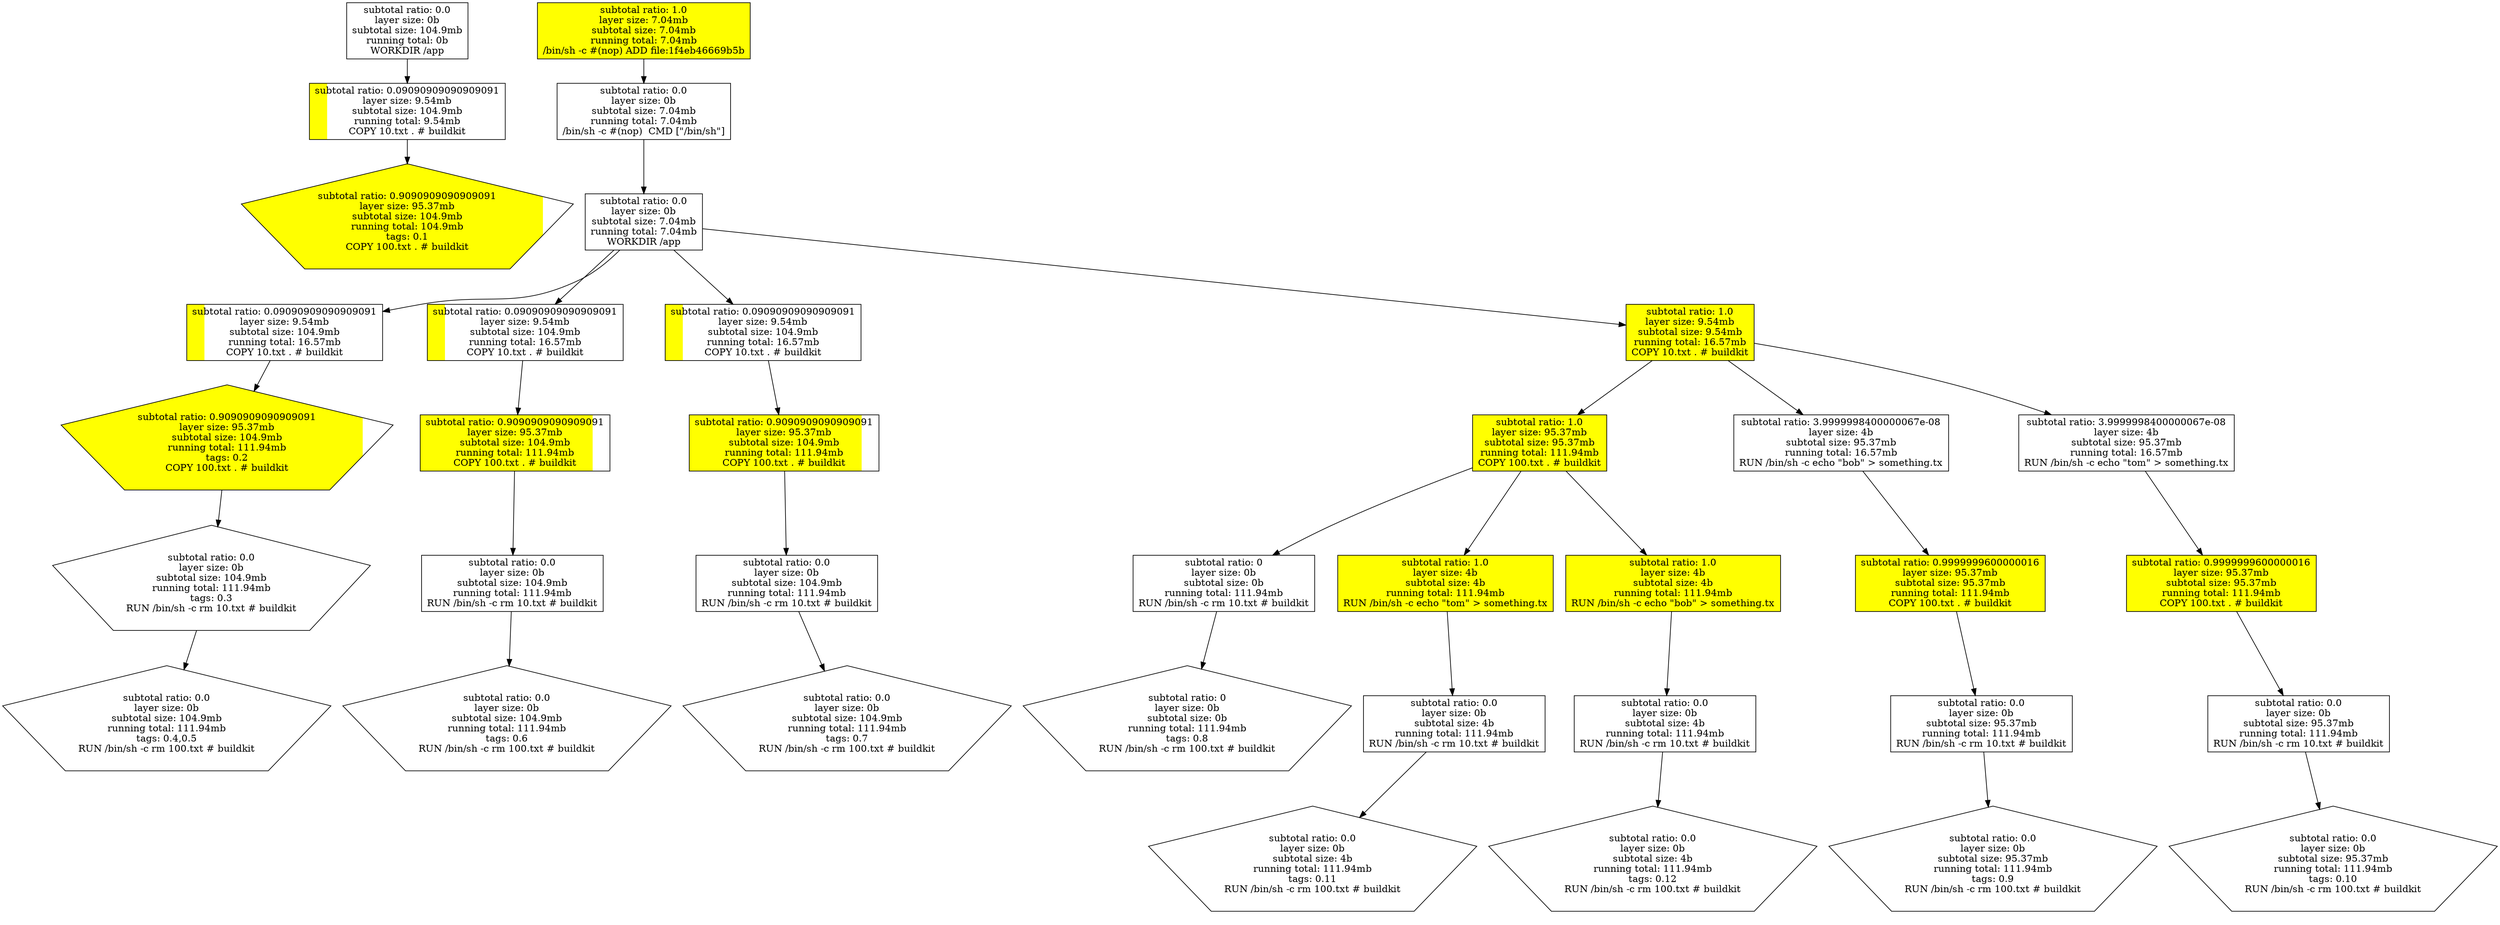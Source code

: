 // bobs
digraph {
	"cust-ee47e590596e3db331a52fa2caef2e01" [label="subtotal ratio: 0.0
layer size: 0b
subtotal size: 104.9mb
running total: 0b
WORKDIR /app" fillcolor="yellow;0.0001:transparent" shape=box style=filled tooltip="WORKDIR /app"]
	"cust-bc3a5f2cd9063b0295d3d4d30bd3395e" [label="subtotal ratio: 0.09090909090909091
layer size: 9.54mb
subtotal size: 104.9mb
running total: 9.54mb
COPY 10.txt . # buildkit" fillcolor="yellow;0.0909:transparent" shape=box style=filled tooltip="COPY 10.txt . # buildkit"]
	"cust-a26d8d03d56b3abb2cc1b7631a37a2a9" [label="subtotal ratio: 0.9090909090909091
layer size: 95.37mb
subtotal size: 104.9mb
running total: 104.9mb
tags: 0.1
COPY 100.txt . # buildkit" fillcolor="yellow;0.9091:transparent" shape=pentagon style=filled tooltip="COPY 100.txt . # buildkit"]
	"cust-bc3a5f2cd9063b0295d3d4d30bd3395e" -> "cust-a26d8d03d56b3abb2cc1b7631a37a2a9"
	"cust-ee47e590596e3db331a52fa2caef2e01" -> "cust-bc3a5f2cd9063b0295d3d4d30bd3395e"
	"cust-b618648a28efa3283db082dddb20effd" [label="subtotal ratio: 1.0
layer size: 7.04mb
subtotal size: 7.04mb
running total: 7.04mb
/bin/sh -c #(nop) ADD file:1f4eb46669b5b" fillcolor="yellow;0.9999:transparent" shape=box style=filled tooltip="/bin/sh -c #(nop) ADD file:1f4eb46669b5b6275af19eb7471a6899a61c276aa7d925b8ae99310b14b75b92 in / "]
	"cust-8a5c46cda4890b55548b684c2d8807f7" [label="subtotal ratio: 0.0
layer size: 0b
subtotal size: 7.04mb
running total: 7.04mb
/bin/sh -c #(nop)  CMD [\"/bin/sh\"]" fillcolor="yellow;0.0001:transparent" shape=box style=filled tooltip="/bin/sh -c #(nop)  CMD [\"/bin/sh\"]"]
	"cust-df95fe6bd8de8f406ef9c0875d8c8956" [label="subtotal ratio: 0.0
layer size: 0b
subtotal size: 7.04mb
running total: 7.04mb
WORKDIR /app" fillcolor="yellow;0.0001:transparent" shape=box style=filled tooltip="WORKDIR /app"]
	"cust-3850d1f4515020590a8985cc5227718c" [label="subtotal ratio: 0.09090909090909091
layer size: 9.54mb
subtotal size: 104.9mb
running total: 16.57mb
COPY 10.txt . # buildkit" fillcolor="yellow;0.0909:transparent" shape=box style=filled tooltip="COPY 10.txt . # buildkit"]
	"cust-0df673f7a77784774ff6fc96b61d44db" [label="subtotal ratio: 0.9090909090909091
layer size: 95.37mb
subtotal size: 104.9mb
running total: 111.94mb
tags: 0.2
COPY 100.txt . # buildkit" fillcolor="yellow;0.9091:transparent" shape=pentagon style=filled tooltip="COPY 100.txt . # buildkit"]
	"cust-7279b8df19fd069935cee28360d55d83" [label="subtotal ratio: 0.0
layer size: 0b
subtotal size: 104.9mb
running total: 111.94mb
tags: 0.3
RUN /bin/sh -c rm 10.txt # buildkit" fillcolor="yellow;0.0001:transparent" shape=pentagon style=filled tooltip="RUN /bin/sh -c rm 10.txt # buildkit"]
	"cust-11a1539bb7c38dc2ccd380f90d01e6de" [label="subtotal ratio: 0.0
layer size: 0b
subtotal size: 104.9mb
running total: 111.94mb
tags: 0.4,0.5
RUN /bin/sh -c rm 100.txt # buildkit" fillcolor="yellow;0.0001:transparent" shape=pentagon style=filled tooltip="RUN /bin/sh -c rm 100.txt # buildkit"]
	"cust-7279b8df19fd069935cee28360d55d83" -> "cust-11a1539bb7c38dc2ccd380f90d01e6de"
	"cust-0df673f7a77784774ff6fc96b61d44db" -> "cust-7279b8df19fd069935cee28360d55d83"
	"cust-3850d1f4515020590a8985cc5227718c" -> "cust-0df673f7a77784774ff6fc96b61d44db"
	"cust-ee47ce31f690e2b0b12c6c5f8f34034d" [label="subtotal ratio: 0.09090909090909091
layer size: 9.54mb
subtotal size: 104.9mb
running total: 16.57mb
COPY 10.txt . # buildkit" fillcolor="yellow;0.0909:transparent" shape=box style=filled tooltip="COPY 10.txt . # buildkit"]
	"cust-595732c5886b0e735be4d16d802f425b" [label="subtotal ratio: 0.9090909090909091
layer size: 95.37mb
subtotal size: 104.9mb
running total: 111.94mb
COPY 100.txt . # buildkit" fillcolor="yellow;0.9091:transparent" shape=box style=filled tooltip="COPY 100.txt . # buildkit"]
	"cust-b19f0504030ce731387ab8f35edf7d7c" [label="subtotal ratio: 0.0
layer size: 0b
subtotal size: 104.9mb
running total: 111.94mb
RUN /bin/sh -c rm 10.txt # buildkit" fillcolor="yellow;0.0001:transparent" shape=box style=filled tooltip="RUN /bin/sh -c rm 10.txt # buildkit"]
	"cust-378c1080a7e7cd7aa16c43db9b0750db" [label="subtotal ratio: 0.0
layer size: 0b
subtotal size: 104.9mb
running total: 111.94mb
tags: 0.6
RUN /bin/sh -c rm 100.txt # buildkit" fillcolor="yellow;0.0001:transparent" shape=pentagon style=filled tooltip="RUN /bin/sh -c rm 100.txt # buildkit"]
	"cust-b19f0504030ce731387ab8f35edf7d7c" -> "cust-378c1080a7e7cd7aa16c43db9b0750db"
	"cust-595732c5886b0e735be4d16d802f425b" -> "cust-b19f0504030ce731387ab8f35edf7d7c"
	"cust-ee47ce31f690e2b0b12c6c5f8f34034d" -> "cust-595732c5886b0e735be4d16d802f425b"
	"cust-1b2ed788aa2f664b91fab7c9f198e90b" [label="subtotal ratio: 0.09090909090909091
layer size: 9.54mb
subtotal size: 104.9mb
running total: 16.57mb
COPY 10.txt . # buildkit" fillcolor="yellow;0.0909:transparent" shape=box style=filled tooltip="COPY 10.txt . # buildkit"]
	"cust-d40671293bcfbef786139da19a979e43" [label="subtotal ratio: 0.9090909090909091
layer size: 95.37mb
subtotal size: 104.9mb
running total: 111.94mb
COPY 100.txt . # buildkit" fillcolor="yellow;0.9091:transparent" shape=box style=filled tooltip="COPY 100.txt . # buildkit"]
	"cust-b19f90a737ee13909058669b04a5f5ff" [label="subtotal ratio: 0.0
layer size: 0b
subtotal size: 104.9mb
running total: 111.94mb
RUN /bin/sh -c rm 10.txt # buildkit" fillcolor="yellow;0.0001:transparent" shape=box style=filled tooltip="RUN /bin/sh -c rm 10.txt # buildkit"]
	"cust-3d547c7ce4e64dcb09edc5397d1af210" [label="subtotal ratio: 0.0
layer size: 0b
subtotal size: 104.9mb
running total: 111.94mb
tags: 0.7
RUN /bin/sh -c rm 100.txt # buildkit" fillcolor="yellow;0.0001:transparent" shape=pentagon style=filled tooltip="RUN /bin/sh -c rm 100.txt # buildkit"]
	"cust-b19f90a737ee13909058669b04a5f5ff" -> "cust-3d547c7ce4e64dcb09edc5397d1af210"
	"cust-d40671293bcfbef786139da19a979e43" -> "cust-b19f90a737ee13909058669b04a5f5ff"
	"cust-1b2ed788aa2f664b91fab7c9f198e90b" -> "cust-d40671293bcfbef786139da19a979e43"
	"cust-3fa333c443a0a81304d4be13465001fb" [label="subtotal ratio: 1.0
layer size: 9.54mb
subtotal size: 9.54mb
running total: 16.57mb
COPY 10.txt . # buildkit" fillcolor="yellow;0.9999:transparent" shape=box style=filled tooltip="COPY 10.txt . # buildkit"]
	"cust-bda95dd74fdcbab1e919e43a671b8469" [label="subtotal ratio: 1.0
layer size: 95.37mb
subtotal size: 95.37mb
running total: 111.94mb
COPY 100.txt . # buildkit" fillcolor="yellow;0.9999:transparent" shape=box style=filled tooltip="COPY 100.txt . # buildkit"]
	"cust-9363365b169bf7334724e16b537ae8ff" [label="subtotal ratio: 0
layer size: 0b
subtotal size: 0b
running total: 111.94mb
RUN /bin/sh -c rm 10.txt # buildkit" fillcolor="yellow;0.00001:transparent" shape=box style=filled tooltip="RUN /bin/sh -c rm 10.txt # buildkit"]
	"cust-315529fb2474d9ceb1de1e00b5ed6c16" [label="subtotal ratio: 0
layer size: 0b
subtotal size: 0b
running total: 111.94mb
tags: 0.8
RUN /bin/sh -c rm 100.txt # buildkit" fillcolor="yellow;0.00001:transparent" shape=pentagon style=filled tooltip="RUN /bin/sh -c rm 100.txt # buildkit"]
	"cust-9363365b169bf7334724e16b537ae8ff" -> "cust-315529fb2474d9ceb1de1e00b5ed6c16"
	"cust-7cb25fee5a13f3a132f251b52bfac3eb" [label="subtotal ratio: 1.0
layer size: 4b
subtotal size: 4b
running total: 111.94mb
RUN /bin/sh -c echo \"tom\" > something.tx" fillcolor="yellow;0.9999:transparent" shape=box style=filled tooltip="RUN /bin/sh -c echo \"tom\" > something.txt # buildkit"]
	"cust-52f0d3f42247b29bfa17ed5face23e8e" [label="subtotal ratio: 0.0
layer size: 0b
subtotal size: 4b
running total: 111.94mb
RUN /bin/sh -c rm 10.txt # buildkit" fillcolor="yellow;0.0001:transparent" shape=box style=filled tooltip="RUN /bin/sh -c rm 10.txt # buildkit"]
	"cust-55d0390cc76e3459308b9dbc1ca4145e" [label="subtotal ratio: 0.0
layer size: 0b
subtotal size: 4b
running total: 111.94mb
tags: 0.11
RUN /bin/sh -c rm 100.txt # buildkit" fillcolor="yellow;0.0001:transparent" shape=pentagon style=filled tooltip="RUN /bin/sh -c rm 100.txt # buildkit"]
	"cust-52f0d3f42247b29bfa17ed5face23e8e" -> "cust-55d0390cc76e3459308b9dbc1ca4145e"
	"cust-7cb25fee5a13f3a132f251b52bfac3eb" -> "cust-52f0d3f42247b29bfa17ed5face23e8e"
	"cust-df66ca68a53e7da49fcc2c235cbe6cf2" [label="subtotal ratio: 1.0
layer size: 4b
subtotal size: 4b
running total: 111.94mb
RUN /bin/sh -c echo \"bob\" > something.tx" fillcolor="yellow;0.9999:transparent" shape=box style=filled tooltip="RUN /bin/sh -c echo \"bob\" > something.txt # buildkit"]
	"cust-33cab5d274d04924bfd48113d28627b4" [label="subtotal ratio: 0.0
layer size: 0b
subtotal size: 4b
running total: 111.94mb
RUN /bin/sh -c rm 10.txt # buildkit" fillcolor="yellow;0.0001:transparent" shape=box style=filled tooltip="RUN /bin/sh -c rm 10.txt # buildkit"]
	"cust-eb3ab746ce39c425f6743eb7842b737b" [label="subtotal ratio: 0.0
layer size: 0b
subtotal size: 4b
running total: 111.94mb
tags: 0.12
RUN /bin/sh -c rm 100.txt # buildkit" fillcolor="yellow;0.0001:transparent" shape=pentagon style=filled tooltip="RUN /bin/sh -c rm 100.txt # buildkit"]
	"cust-33cab5d274d04924bfd48113d28627b4" -> "cust-eb3ab746ce39c425f6743eb7842b737b"
	"cust-df66ca68a53e7da49fcc2c235cbe6cf2" -> "cust-33cab5d274d04924bfd48113d28627b4"
	"cust-bda95dd74fdcbab1e919e43a671b8469" -> "cust-9363365b169bf7334724e16b537ae8ff"
	"cust-bda95dd74fdcbab1e919e43a671b8469" -> "cust-7cb25fee5a13f3a132f251b52bfac3eb"
	"cust-bda95dd74fdcbab1e919e43a671b8469" -> "cust-df66ca68a53e7da49fcc2c235cbe6cf2"
	"cust-84ea415905024a6f7b076a2e56b2832b" [label="subtotal ratio: 3.9999998400000067e-08
layer size: 4b
subtotal size: 95.37mb
running total: 16.57mb
RUN /bin/sh -c echo \"bob\" > something.tx" fillcolor="yellow;0.0001:transparent" shape=box style=filled tooltip="RUN /bin/sh -c echo \"bob\" > something.txt # buildkit"]
	"cust-8ecaee10dd1419050f70e76963f61b09" [label="subtotal ratio: 0.9999999600000016
layer size: 95.37mb
subtotal size: 95.37mb
running total: 111.94mb
COPY 100.txt . # buildkit" fillcolor="yellow;0.9999:transparent" shape=box style=filled tooltip="COPY 100.txt . # buildkit"]
	"cust-aa2d443e8c4f220e8875e8881386ecde" [label="subtotal ratio: 0.0
layer size: 0b
subtotal size: 95.37mb
running total: 111.94mb
RUN /bin/sh -c rm 10.txt # buildkit" fillcolor="yellow;0.0001:transparent" shape=box style=filled tooltip="RUN /bin/sh -c rm 10.txt # buildkit"]
	"cust-45514043c1b349f62e88ea160678ae2e" [label="subtotal ratio: 0.0
layer size: 0b
subtotal size: 95.37mb
running total: 111.94mb
tags: 0.9
RUN /bin/sh -c rm 100.txt # buildkit" fillcolor="yellow;0.0001:transparent" shape=pentagon style=filled tooltip="RUN /bin/sh -c rm 100.txt # buildkit"]
	"cust-aa2d443e8c4f220e8875e8881386ecde" -> "cust-45514043c1b349f62e88ea160678ae2e"
	"cust-8ecaee10dd1419050f70e76963f61b09" -> "cust-aa2d443e8c4f220e8875e8881386ecde"
	"cust-84ea415905024a6f7b076a2e56b2832b" -> "cust-8ecaee10dd1419050f70e76963f61b09"
	"cust-2f866023b95f12c0b3e02d54cb0a5f1f" [label="subtotal ratio: 3.9999998400000067e-08
layer size: 4b
subtotal size: 95.37mb
running total: 16.57mb
RUN /bin/sh -c echo \"tom\" > something.tx" fillcolor="yellow;0.0001:transparent" shape=box style=filled tooltip="RUN /bin/sh -c echo \"tom\" > something.txt # buildkit"]
	"cust-a7a6d07ac24b4c0dbdd3fea00a773fad" [label="subtotal ratio: 0.9999999600000016
layer size: 95.37mb
subtotal size: 95.37mb
running total: 111.94mb
COPY 100.txt . # buildkit" fillcolor="yellow;0.9999:transparent" shape=box style=filled tooltip="COPY 100.txt . # buildkit"]
	"cust-d19b112e43f9958b69343ab1b8047989" [label="subtotal ratio: 0.0
layer size: 0b
subtotal size: 95.37mb
running total: 111.94mb
RUN /bin/sh -c rm 10.txt # buildkit" fillcolor="yellow;0.0001:transparent" shape=box style=filled tooltip="RUN /bin/sh -c rm 10.txt # buildkit"]
	"cust-8573576ef0c63f9aa5fa655a93edf788" [label="subtotal ratio: 0.0
layer size: 0b
subtotal size: 95.37mb
running total: 111.94mb
tags: 0.10
RUN /bin/sh -c rm 100.txt # buildkit" fillcolor="yellow;0.0001:transparent" shape=pentagon style=filled tooltip="RUN /bin/sh -c rm 100.txt # buildkit"]
	"cust-d19b112e43f9958b69343ab1b8047989" -> "cust-8573576ef0c63f9aa5fa655a93edf788"
	"cust-a7a6d07ac24b4c0dbdd3fea00a773fad" -> "cust-d19b112e43f9958b69343ab1b8047989"
	"cust-2f866023b95f12c0b3e02d54cb0a5f1f" -> "cust-a7a6d07ac24b4c0dbdd3fea00a773fad"
	"cust-3fa333c443a0a81304d4be13465001fb" -> "cust-bda95dd74fdcbab1e919e43a671b8469"
	"cust-3fa333c443a0a81304d4be13465001fb" -> "cust-84ea415905024a6f7b076a2e56b2832b"
	"cust-3fa333c443a0a81304d4be13465001fb" -> "cust-2f866023b95f12c0b3e02d54cb0a5f1f"
	"cust-df95fe6bd8de8f406ef9c0875d8c8956" -> "cust-3850d1f4515020590a8985cc5227718c"
	"cust-df95fe6bd8de8f406ef9c0875d8c8956" -> "cust-ee47ce31f690e2b0b12c6c5f8f34034d"
	"cust-df95fe6bd8de8f406ef9c0875d8c8956" -> "cust-1b2ed788aa2f664b91fab7c9f198e90b"
	"cust-df95fe6bd8de8f406ef9c0875d8c8956" -> "cust-3fa333c443a0a81304d4be13465001fb"
	"cust-8a5c46cda4890b55548b684c2d8807f7" -> "cust-df95fe6bd8de8f406ef9c0875d8c8956"
	"cust-b618648a28efa3283db082dddb20effd" -> "cust-8a5c46cda4890b55548b684c2d8807f7"
}
